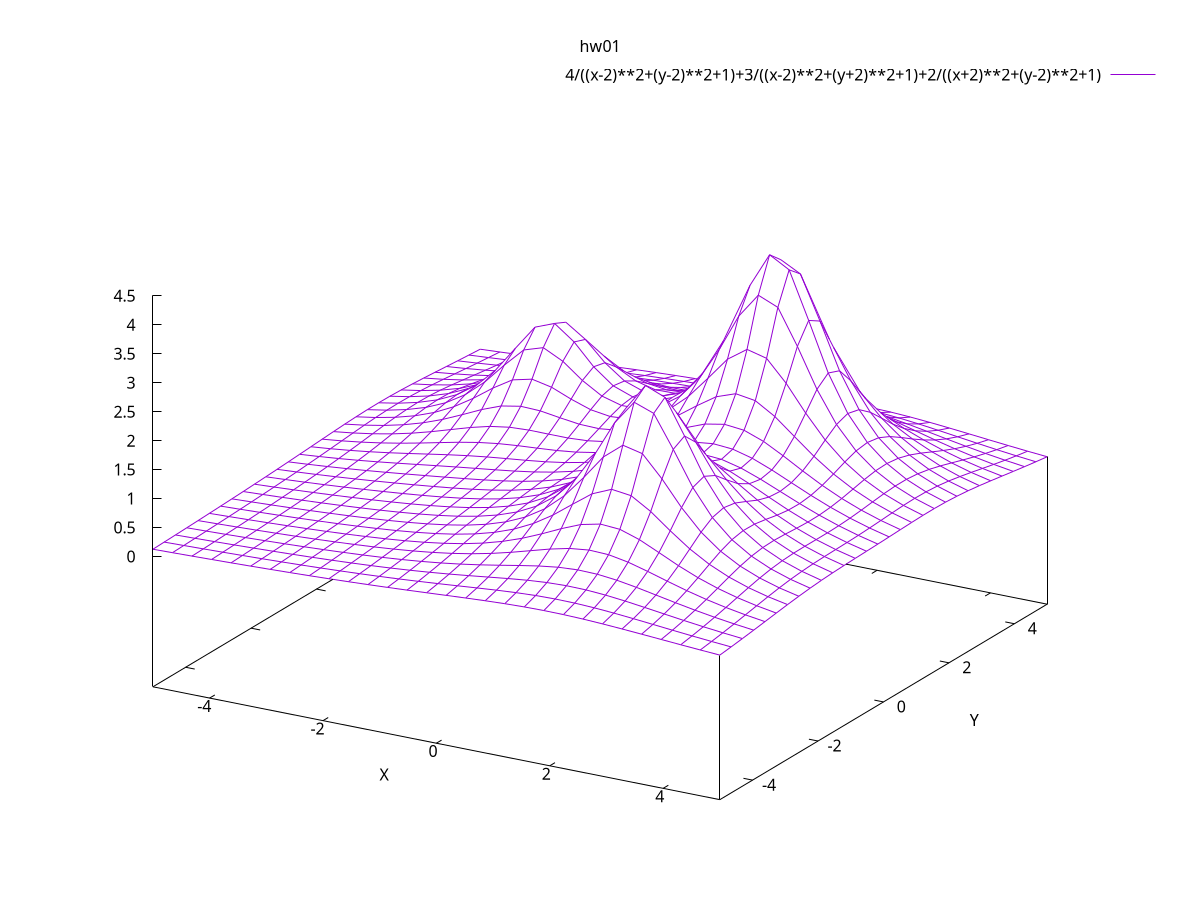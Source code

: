 set term png enhanced font 'Verdana,10'
set output 'graph.png'

set isosamples 30,30
set hidden3d
#set contour
#set cntrparam levels 20

set title "hw01"
set xlabel "X"
set ylabel "Y"
set xrange [-5:5]
set yrange [-5:5]

splot 4/((x-2)**2+(y-2)**2+1)+3/((x-2)**2+(y+2)**2+1)+2/((x+2)**2+(y-2)**2+1)
